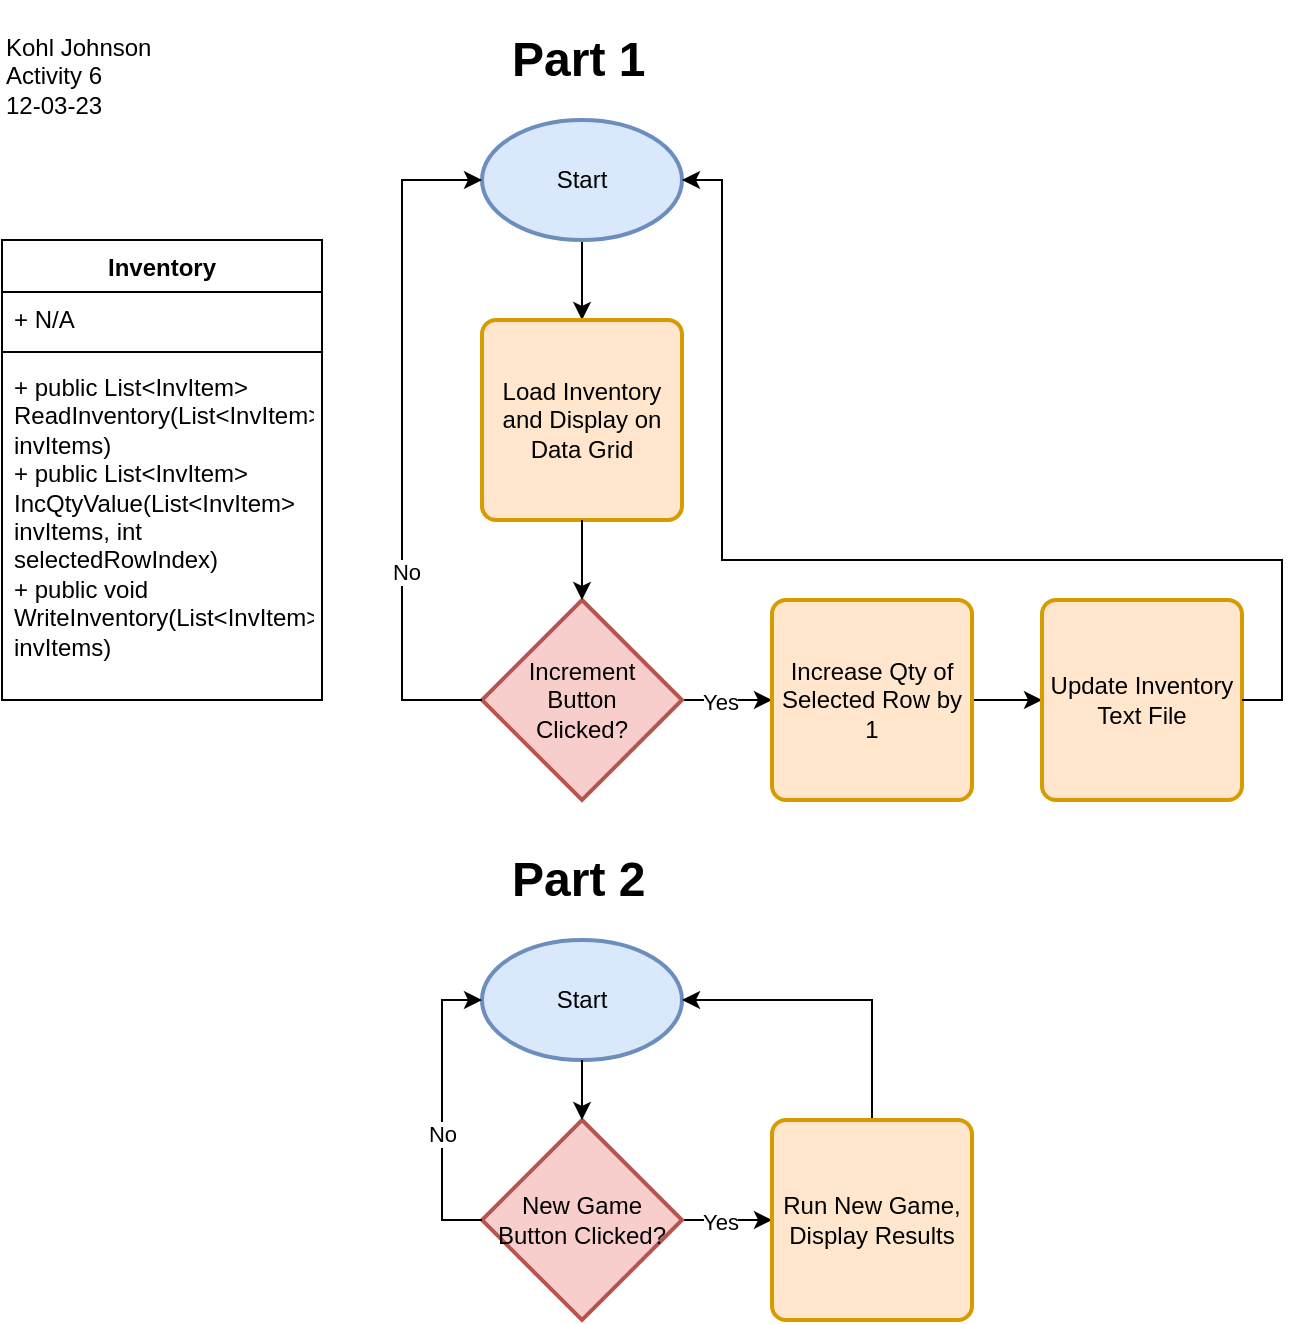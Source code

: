 <mxfile version="22.1.5" type="device">
  <diagram name="Page-1" id="JKwsABD7l49cdUp9qzBR">
    <mxGraphModel dx="1195" dy="650" grid="1" gridSize="10" guides="1" tooltips="1" connect="1" arrows="1" fold="1" page="1" pageScale="1" pageWidth="850" pageHeight="1100" math="0" shadow="0">
      <root>
        <mxCell id="0" />
        <mxCell id="1" parent="0" />
        <mxCell id="etqrB9nCXOJErPp12jNP-1" value="Inventory" style="swimlane;fontStyle=1;align=center;verticalAlign=top;childLayout=stackLayout;horizontal=1;startSize=26;horizontalStack=0;resizeParent=1;resizeParentMax=0;resizeLast=0;collapsible=1;marginBottom=0;whiteSpace=wrap;html=1;" vertex="1" parent="1">
          <mxGeometry x="40" y="120" width="160" height="230" as="geometry" />
        </mxCell>
        <mxCell id="etqrB9nCXOJErPp12jNP-2" value="+ N/A&amp;nbsp;" style="text;strokeColor=none;fillColor=none;align=left;verticalAlign=top;spacingLeft=4;spacingRight=4;overflow=hidden;rotatable=0;points=[[0,0.5],[1,0.5]];portConstraint=eastwest;whiteSpace=wrap;html=1;" vertex="1" parent="etqrB9nCXOJErPp12jNP-1">
          <mxGeometry y="26" width="160" height="26" as="geometry" />
        </mxCell>
        <mxCell id="etqrB9nCXOJErPp12jNP-3" value="" style="line;strokeWidth=1;fillColor=none;align=left;verticalAlign=middle;spacingTop=-1;spacingLeft=3;spacingRight=3;rotatable=0;labelPosition=right;points=[];portConstraint=eastwest;strokeColor=inherit;" vertex="1" parent="etqrB9nCXOJErPp12jNP-1">
          <mxGeometry y="52" width="160" height="8" as="geometry" />
        </mxCell>
        <mxCell id="etqrB9nCXOJErPp12jNP-4" value="+ public List&amp;lt;InvItem&amp;gt; ReadInventory(List&amp;lt;InvItem&amp;gt; invItems)&lt;br&gt;+ public List&amp;lt;InvItem&amp;gt; IncQtyValue(List&amp;lt;InvItem&amp;gt; invItems, int selectedRowIndex)&lt;br&gt;+ public void WriteInventory(List&amp;lt;InvItem&amp;gt; invItems)" style="text;strokeColor=none;fillColor=none;align=left;verticalAlign=top;spacingLeft=4;spacingRight=4;overflow=hidden;rotatable=0;points=[[0,0.5],[1,0.5]];portConstraint=eastwest;whiteSpace=wrap;html=1;" vertex="1" parent="etqrB9nCXOJErPp12jNP-1">
          <mxGeometry y="60" width="160" height="170" as="geometry" />
        </mxCell>
        <mxCell id="etqrB9nCXOJErPp12jNP-7" style="edgeStyle=orthogonalEdgeStyle;rounded=0;orthogonalLoop=1;jettySize=auto;html=1;entryX=0.5;entryY=0;entryDx=0;entryDy=0;" edge="1" parent="1" source="etqrB9nCXOJErPp12jNP-5" target="etqrB9nCXOJErPp12jNP-6">
          <mxGeometry relative="1" as="geometry" />
        </mxCell>
        <mxCell id="etqrB9nCXOJErPp12jNP-5" value="Start" style="strokeWidth=2;html=1;shape=mxgraph.flowchart.start_1;whiteSpace=wrap;fillColor=#dae8fc;strokeColor=#6c8ebf;" vertex="1" parent="1">
          <mxGeometry x="280" y="60" width="100" height="60" as="geometry" />
        </mxCell>
        <mxCell id="etqrB9nCXOJErPp12jNP-6" value="Load Inventory and Display on Data Grid" style="rounded=1;whiteSpace=wrap;html=1;absoluteArcSize=1;arcSize=14;strokeWidth=2;fillColor=#ffe6cc;strokeColor=#d79b00;" vertex="1" parent="1">
          <mxGeometry x="280" y="160" width="100" height="100" as="geometry" />
        </mxCell>
        <mxCell id="etqrB9nCXOJErPp12jNP-11" style="edgeStyle=orthogonalEdgeStyle;rounded=0;orthogonalLoop=1;jettySize=auto;html=1;entryX=0;entryY=0.5;entryDx=0;entryDy=0;" edge="1" parent="1" source="etqrB9nCXOJErPp12jNP-8" target="etqrB9nCXOJErPp12jNP-10">
          <mxGeometry relative="1" as="geometry" />
        </mxCell>
        <mxCell id="etqrB9nCXOJErPp12jNP-12" value="Yes" style="edgeLabel;html=1;align=center;verticalAlign=middle;resizable=0;points=[];" vertex="1" connectable="0" parent="etqrB9nCXOJErPp12jNP-11">
          <mxGeometry x="-0.148" y="-1" relative="1" as="geometry">
            <mxPoint as="offset" />
          </mxGeometry>
        </mxCell>
        <mxCell id="etqrB9nCXOJErPp12jNP-8" value="Increment&lt;br&gt;Button&lt;br&gt;Clicked?" style="strokeWidth=2;html=1;shape=mxgraph.flowchart.decision;whiteSpace=wrap;fillColor=#f8cecc;strokeColor=#b85450;" vertex="1" parent="1">
          <mxGeometry x="280" y="300" width="100" height="100" as="geometry" />
        </mxCell>
        <mxCell id="etqrB9nCXOJErPp12jNP-9" style="edgeStyle=orthogonalEdgeStyle;rounded=0;orthogonalLoop=1;jettySize=auto;html=1;entryX=0.5;entryY=0;entryDx=0;entryDy=0;entryPerimeter=0;" edge="1" parent="1" source="etqrB9nCXOJErPp12jNP-6" target="etqrB9nCXOJErPp12jNP-8">
          <mxGeometry relative="1" as="geometry" />
        </mxCell>
        <mxCell id="etqrB9nCXOJErPp12jNP-16" style="edgeStyle=orthogonalEdgeStyle;rounded=0;orthogonalLoop=1;jettySize=auto;html=1;entryX=0;entryY=0.5;entryDx=0;entryDy=0;" edge="1" parent="1" source="etqrB9nCXOJErPp12jNP-10" target="etqrB9nCXOJErPp12jNP-15">
          <mxGeometry relative="1" as="geometry" />
        </mxCell>
        <mxCell id="etqrB9nCXOJErPp12jNP-10" value="Increase Qty of Selected Row by 1" style="rounded=1;whiteSpace=wrap;html=1;absoluteArcSize=1;arcSize=14;strokeWidth=2;fillColor=#ffe6cc;strokeColor=#d79b00;" vertex="1" parent="1">
          <mxGeometry x="425" y="300" width="100" height="100" as="geometry" />
        </mxCell>
        <mxCell id="etqrB9nCXOJErPp12jNP-13" style="edgeStyle=orthogonalEdgeStyle;rounded=0;orthogonalLoop=1;jettySize=auto;html=1;entryX=0;entryY=0.5;entryDx=0;entryDy=0;entryPerimeter=0;" edge="1" parent="1" source="etqrB9nCXOJErPp12jNP-8" target="etqrB9nCXOJErPp12jNP-5">
          <mxGeometry relative="1" as="geometry">
            <Array as="points">
              <mxPoint x="240" y="350" />
              <mxPoint x="240" y="90" />
            </Array>
          </mxGeometry>
        </mxCell>
        <mxCell id="etqrB9nCXOJErPp12jNP-14" value="No" style="edgeLabel;html=1;align=center;verticalAlign=middle;resizable=0;points=[];" vertex="1" connectable="0" parent="etqrB9nCXOJErPp12jNP-13">
          <mxGeometry x="-0.387" y="-2" relative="1" as="geometry">
            <mxPoint as="offset" />
          </mxGeometry>
        </mxCell>
        <mxCell id="etqrB9nCXOJErPp12jNP-15" value="Update Inventory Text File" style="rounded=1;whiteSpace=wrap;html=1;absoluteArcSize=1;arcSize=14;strokeWidth=2;fillColor=#ffe6cc;strokeColor=#d79b00;" vertex="1" parent="1">
          <mxGeometry x="560" y="300" width="100" height="100" as="geometry" />
        </mxCell>
        <mxCell id="etqrB9nCXOJErPp12jNP-17" style="edgeStyle=orthogonalEdgeStyle;rounded=0;orthogonalLoop=1;jettySize=auto;html=1;entryX=1;entryY=0.5;entryDx=0;entryDy=0;entryPerimeter=0;" edge="1" parent="1" source="etqrB9nCXOJErPp12jNP-15" target="etqrB9nCXOJErPp12jNP-5">
          <mxGeometry relative="1" as="geometry">
            <Array as="points">
              <mxPoint x="680" y="350" />
              <mxPoint x="680" y="280" />
              <mxPoint x="400" y="280" />
              <mxPoint x="400" y="90" />
            </Array>
          </mxGeometry>
        </mxCell>
        <mxCell id="etqrB9nCXOJErPp12jNP-18" value="Kohl Johnson&lt;br&gt;Activity 6&lt;br&gt;12-03-23" style="text;html=1;strokeColor=none;fillColor=none;align=left;verticalAlign=top;whiteSpace=wrap;rounded=0;" vertex="1" parent="1">
          <mxGeometry x="40" y="10" width="160" height="70" as="geometry" />
        </mxCell>
        <mxCell id="etqrB9nCXOJErPp12jNP-19" value="&lt;h1&gt;Part 1&lt;/h1&gt;" style="text;html=1;strokeColor=none;fillColor=none;spacing=5;spacingTop=-20;whiteSpace=wrap;overflow=hidden;rounded=0;" vertex="1" parent="1">
          <mxGeometry x="290" y="10" width="80" height="40" as="geometry" />
        </mxCell>
        <mxCell id="etqrB9nCXOJErPp12jNP-21" value="Start" style="strokeWidth=2;html=1;shape=mxgraph.flowchart.start_1;whiteSpace=wrap;fillColor=#dae8fc;strokeColor=#6c8ebf;" vertex="1" parent="1">
          <mxGeometry x="280" y="470" width="100" height="60" as="geometry" />
        </mxCell>
        <mxCell id="etqrB9nCXOJErPp12jNP-23" style="edgeStyle=orthogonalEdgeStyle;rounded=0;orthogonalLoop=1;jettySize=auto;html=1;entryX=0;entryY=0.5;entryDx=0;entryDy=0;" edge="1" parent="1" source="etqrB9nCXOJErPp12jNP-25" target="etqrB9nCXOJErPp12jNP-28">
          <mxGeometry relative="1" as="geometry" />
        </mxCell>
        <mxCell id="etqrB9nCXOJErPp12jNP-24" value="Yes" style="edgeLabel;html=1;align=center;verticalAlign=middle;resizable=0;points=[];" vertex="1" connectable="0" parent="etqrB9nCXOJErPp12jNP-23">
          <mxGeometry x="-0.148" y="-1" relative="1" as="geometry">
            <mxPoint as="offset" />
          </mxGeometry>
        </mxCell>
        <mxCell id="etqrB9nCXOJErPp12jNP-25" value="New Game&lt;br&gt;Button Clicked?" style="strokeWidth=2;html=1;shape=mxgraph.flowchart.decision;whiteSpace=wrap;fillColor=#f8cecc;strokeColor=#b85450;" vertex="1" parent="1">
          <mxGeometry x="280" y="560" width="100" height="100" as="geometry" />
        </mxCell>
        <mxCell id="etqrB9nCXOJErPp12jNP-27" style="edgeStyle=orthogonalEdgeStyle;rounded=0;orthogonalLoop=1;jettySize=auto;html=1;entryX=1;entryY=0.5;entryDx=0;entryDy=0;entryPerimeter=0;" edge="1" parent="1" source="etqrB9nCXOJErPp12jNP-28" target="etqrB9nCXOJErPp12jNP-21">
          <mxGeometry relative="1" as="geometry">
            <mxPoint x="560" y="760" as="targetPoint" />
            <Array as="points">
              <mxPoint x="475" y="500" />
            </Array>
          </mxGeometry>
        </mxCell>
        <mxCell id="etqrB9nCXOJErPp12jNP-28" value="Run New Game, Display Results" style="rounded=1;whiteSpace=wrap;html=1;absoluteArcSize=1;arcSize=14;strokeWidth=2;fillColor=#ffe6cc;strokeColor=#d79b00;" vertex="1" parent="1">
          <mxGeometry x="425" y="560" width="100" height="100" as="geometry" />
        </mxCell>
        <mxCell id="etqrB9nCXOJErPp12jNP-33" value="&lt;h1&gt;Part 2&lt;/h1&gt;" style="text;html=1;strokeColor=none;fillColor=none;spacing=5;spacingTop=-20;whiteSpace=wrap;overflow=hidden;rounded=0;" vertex="1" parent="1">
          <mxGeometry x="290" y="420" width="80" height="40" as="geometry" />
        </mxCell>
        <mxCell id="etqrB9nCXOJErPp12jNP-34" style="edgeStyle=orthogonalEdgeStyle;rounded=0;orthogonalLoop=1;jettySize=auto;html=1;entryX=0.5;entryY=0;entryDx=0;entryDy=0;entryPerimeter=0;" edge="1" parent="1" source="etqrB9nCXOJErPp12jNP-21" target="etqrB9nCXOJErPp12jNP-25">
          <mxGeometry relative="1" as="geometry" />
        </mxCell>
        <mxCell id="etqrB9nCXOJErPp12jNP-35" style="edgeStyle=orthogonalEdgeStyle;rounded=0;orthogonalLoop=1;jettySize=auto;html=1;entryX=0;entryY=0.5;entryDx=0;entryDy=0;entryPerimeter=0;" edge="1" parent="1" source="etqrB9nCXOJErPp12jNP-25" target="etqrB9nCXOJErPp12jNP-21">
          <mxGeometry relative="1" as="geometry">
            <Array as="points">
              <mxPoint x="260" y="610" />
              <mxPoint x="260" y="500" />
            </Array>
          </mxGeometry>
        </mxCell>
        <mxCell id="etqrB9nCXOJErPp12jNP-36" value="No" style="edgeLabel;html=1;align=center;verticalAlign=middle;resizable=0;points=[];" vertex="1" connectable="0" parent="etqrB9nCXOJErPp12jNP-35">
          <mxGeometry x="-0.156" relative="1" as="geometry">
            <mxPoint as="offset" />
          </mxGeometry>
        </mxCell>
      </root>
    </mxGraphModel>
  </diagram>
</mxfile>
